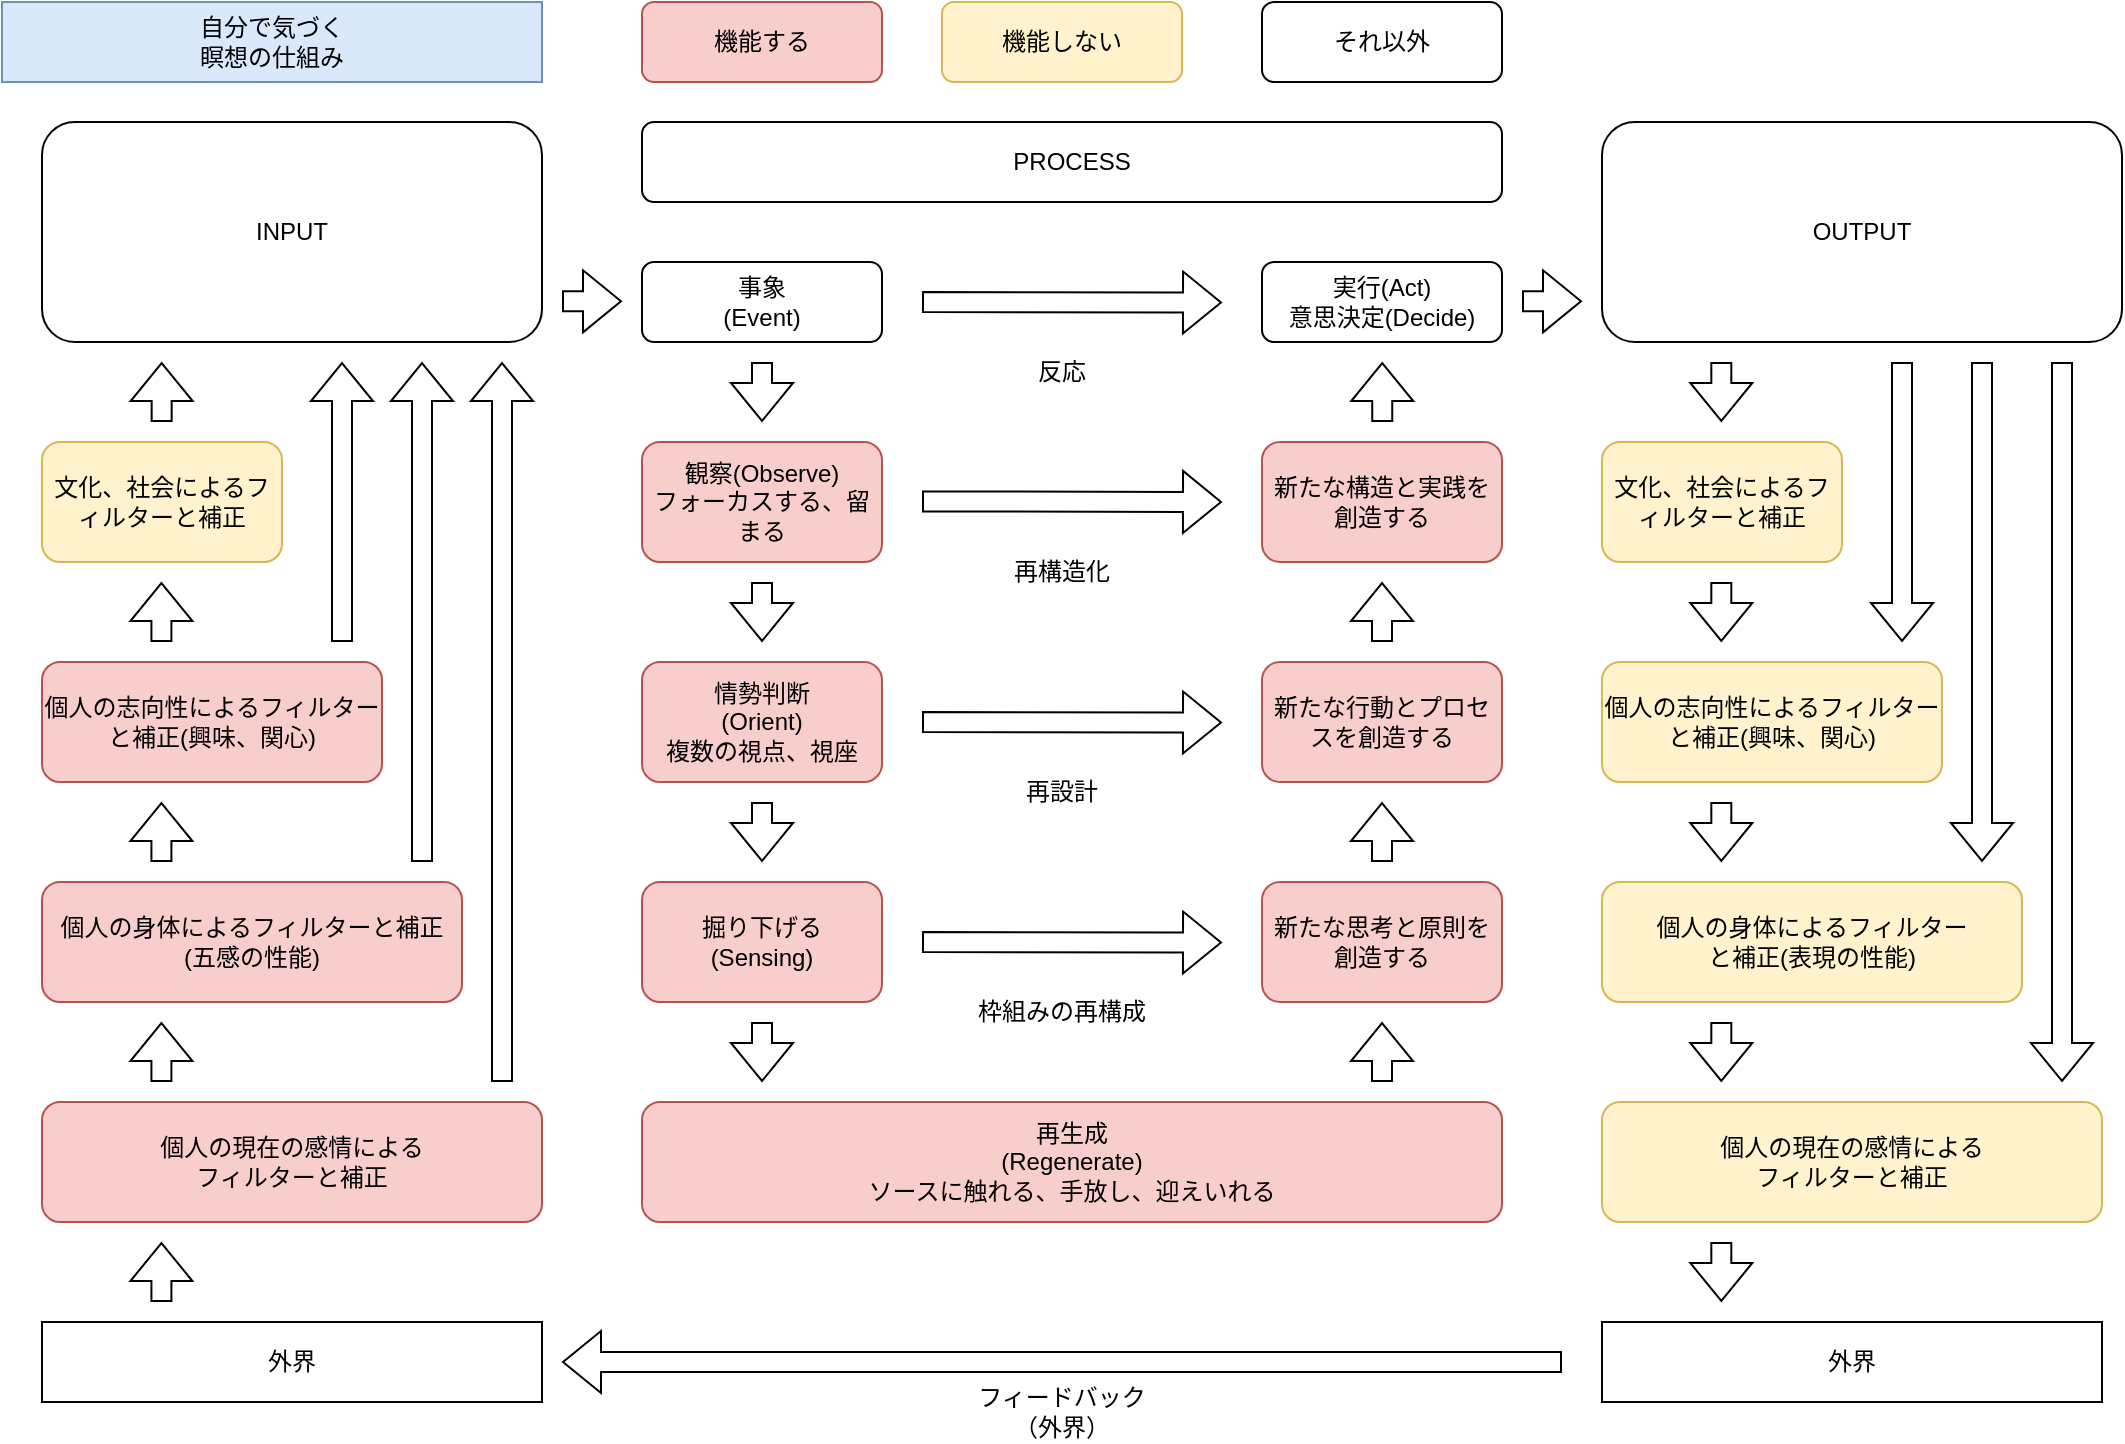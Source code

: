 <mxfile version="27.0.6">
  <diagram name="ページ1" id="k0JsH1NwCoPHk9hEPvyp">
    <mxGraphModel dx="1214" dy="873" grid="1" gridSize="10" guides="1" tooltips="1" connect="1" arrows="1" fold="1" page="1" pageScale="1" pageWidth="1169" pageHeight="827" math="0" shadow="0">
      <root>
        <mxCell id="0" />
        <mxCell id="1" parent="0" />
        <mxCell id="C3-1qT_cKMizSYInRuVy-1" value="自分で気づく&lt;div&gt;瞑想の仕組み&lt;/div&gt;" style="text;html=1;align=center;verticalAlign=middle;whiteSpace=wrap;rounded=0;fillColor=#dae8fc;strokeColor=#6c8ebf;" parent="1" vertex="1">
          <mxGeometry x="80" y="30" width="270" height="40" as="geometry" />
        </mxCell>
        <mxCell id="C3-1qT_cKMizSYInRuVy-2" value="INPUT" style="rounded=1;whiteSpace=wrap;html=1;" parent="1" vertex="1">
          <mxGeometry x="100" y="90" width="250" height="110" as="geometry" />
        </mxCell>
        <mxCell id="C3-1qT_cKMizSYInRuVy-3" value="PROCESS" style="rounded=1;whiteSpace=wrap;html=1;" parent="1" vertex="1">
          <mxGeometry x="400" y="90" width="430" height="40" as="geometry" />
        </mxCell>
        <mxCell id="C3-1qT_cKMizSYInRuVy-4" value="OUTPUT" style="rounded=1;whiteSpace=wrap;html=1;" parent="1" vertex="1">
          <mxGeometry x="880" y="90" width="260" height="110" as="geometry" />
        </mxCell>
        <mxCell id="C3-1qT_cKMizSYInRuVy-5" value="個人の志向性によるフィルター&lt;br&gt;&lt;div&gt;&lt;span style=&quot;background-color: transparent; color: light-dark(rgb(0, 0, 0), rgb(255, 255, 255));&quot;&gt;と補正&lt;/span&gt;(興味、関心)&lt;/div&gt;" style="rounded=1;whiteSpace=wrap;html=1;fillColor=#f8cecc;strokeColor=#b85450;" parent="1" vertex="1">
          <mxGeometry x="100" y="360" width="170" height="60" as="geometry" />
        </mxCell>
        <mxCell id="C3-1qT_cKMizSYInRuVy-6" value="個人の身体によるフィルターと補正&lt;div&gt;(五感の性能)&lt;/div&gt;" style="rounded=1;whiteSpace=wrap;html=1;fillColor=#f8cecc;strokeColor=#b85450;" parent="1" vertex="1">
          <mxGeometry x="100" y="470" width="210" height="60" as="geometry" />
        </mxCell>
        <mxCell id="C3-1qT_cKMizSYInRuVy-7" value="" style="shape=flexArrow;endArrow=classic;html=1;rounded=0;" parent="1" edge="1">
          <mxGeometry width="50" height="50" relative="1" as="geometry">
            <mxPoint x="159.71" y="680" as="sourcePoint" />
            <mxPoint x="159.71" y="650" as="targetPoint" />
          </mxGeometry>
        </mxCell>
        <mxCell id="C3-1qT_cKMizSYInRuVy-8" value="外界" style="rounded=0;whiteSpace=wrap;html=1;" parent="1" vertex="1">
          <mxGeometry x="100" y="690" width="250" height="40" as="geometry" />
        </mxCell>
        <mxCell id="C3-1qT_cKMizSYInRuVy-9" value="機能する" style="rounded=1;whiteSpace=wrap;html=1;fillColor=#f8cecc;strokeColor=#b85450;" parent="1" vertex="1">
          <mxGeometry x="400" y="30" width="120" height="40" as="geometry" />
        </mxCell>
        <mxCell id="C3-1qT_cKMizSYInRuVy-10" value="" style="shape=flexArrow;endArrow=classic;html=1;rounded=0;" parent="1" edge="1">
          <mxGeometry width="50" height="50" relative="1" as="geometry">
            <mxPoint x="159.71" y="570" as="sourcePoint" />
            <mxPoint x="159.71" y="540" as="targetPoint" />
          </mxGeometry>
        </mxCell>
        <mxCell id="C3-1qT_cKMizSYInRuVy-11" value="" style="shape=flexArrow;endArrow=classic;html=1;rounded=0;" parent="1" edge="1">
          <mxGeometry width="50" height="50" relative="1" as="geometry">
            <mxPoint x="159.71" y="460" as="sourcePoint" />
            <mxPoint x="159.71" y="430" as="targetPoint" />
          </mxGeometry>
        </mxCell>
        <mxCell id="C3-1qT_cKMizSYInRuVy-12" value="文化、社会によるフィルターと補正" style="rounded=1;whiteSpace=wrap;html=1;fillColor=#fff2cc;strokeColor=#d6b656;" parent="1" vertex="1">
          <mxGeometry x="100" y="250" width="120" height="60" as="geometry" />
        </mxCell>
        <mxCell id="C3-1qT_cKMizSYInRuVy-13" value="" style="shape=flexArrow;endArrow=classic;html=1;rounded=0;" parent="1" edge="1">
          <mxGeometry width="50" height="50" relative="1" as="geometry">
            <mxPoint x="159.71" y="350" as="sourcePoint" />
            <mxPoint x="159.71" y="320" as="targetPoint" />
          </mxGeometry>
        </mxCell>
        <mxCell id="C3-1qT_cKMizSYInRuVy-15" value="" style="shape=flexArrow;endArrow=classic;html=1;rounded=0;" parent="1" edge="1">
          <mxGeometry width="50" height="50" relative="1" as="geometry">
            <mxPoint x="159.83" y="240" as="sourcePoint" />
            <mxPoint x="159.83" y="210" as="targetPoint" />
          </mxGeometry>
        </mxCell>
        <mxCell id="C3-1qT_cKMizSYInRuVy-16" value="" style="shape=flexArrow;endArrow=classic;html=1;rounded=0;" parent="1" edge="1">
          <mxGeometry width="50" height="50" relative="1" as="geometry">
            <mxPoint x="360" y="179.66" as="sourcePoint" />
            <mxPoint x="390" y="179.66" as="targetPoint" />
          </mxGeometry>
        </mxCell>
        <mxCell id="C3-1qT_cKMizSYInRuVy-17" value="&lt;div&gt;観察&lt;span style=&quot;background-color: transparent; color: light-dark(rgb(0, 0, 0), rgb(255, 255, 255));&quot;&gt;(Observe)&lt;/span&gt;&lt;/div&gt;&lt;div&gt;フォーカスする、留まる&lt;/div&gt;" style="rounded=1;whiteSpace=wrap;html=1;fillColor=#f8cecc;strokeColor=#b85450;" parent="1" vertex="1">
          <mxGeometry x="400" y="250" width="120" height="60" as="geometry" />
        </mxCell>
        <mxCell id="C3-1qT_cKMizSYInRuVy-18" value="個人の現在の感情による&lt;div&gt;フィルターと補正&lt;/div&gt;" style="rounded=1;whiteSpace=wrap;html=1;fillColor=#f8cecc;strokeColor=#b85450;" parent="1" vertex="1">
          <mxGeometry x="100" y="580" width="250" height="60" as="geometry" />
        </mxCell>
        <mxCell id="C3-1qT_cKMizSYInRuVy-19" value="" style="shape=flexArrow;endArrow=classic;html=1;rounded=0;" parent="1" edge="1">
          <mxGeometry width="50" height="50" relative="1" as="geometry">
            <mxPoint x="330" y="570" as="sourcePoint" />
            <mxPoint x="330" y="210" as="targetPoint" />
          </mxGeometry>
        </mxCell>
        <mxCell id="C3-1qT_cKMizSYInRuVy-20" value="" style="shape=flexArrow;endArrow=classic;html=1;rounded=0;" parent="1" edge="1">
          <mxGeometry width="50" height="50" relative="1" as="geometry">
            <mxPoint x="290" y="460" as="sourcePoint" />
            <mxPoint x="290" y="210" as="targetPoint" />
          </mxGeometry>
        </mxCell>
        <mxCell id="C3-1qT_cKMizSYInRuVy-21" value="" style="shape=flexArrow;endArrow=classic;html=1;rounded=0;" parent="1" edge="1">
          <mxGeometry width="50" height="50" relative="1" as="geometry">
            <mxPoint x="250" y="350" as="sourcePoint" />
            <mxPoint x="250" y="210" as="targetPoint" />
          </mxGeometry>
        </mxCell>
        <mxCell id="C3-1qT_cKMizSYInRuVy-22" value="個人の志向性によるフィルター&lt;div&gt;と補正(興味、関心)&lt;/div&gt;" style="rounded=1;whiteSpace=wrap;html=1;fillColor=#fff2cc;strokeColor=#d6b656;" parent="1" vertex="1">
          <mxGeometry x="880" y="360" width="170" height="60" as="geometry" />
        </mxCell>
        <mxCell id="C3-1qT_cKMizSYInRuVy-23" value="個人の身体によるフィルター&lt;div&gt;と補正(表現の性能)&lt;/div&gt;" style="rounded=1;whiteSpace=wrap;html=1;fillColor=#fff2cc;strokeColor=#d6b656;" parent="1" vertex="1">
          <mxGeometry x="880" y="470" width="210" height="60" as="geometry" />
        </mxCell>
        <mxCell id="C3-1qT_cKMizSYInRuVy-24" value="文化、社会によるフィルターと補正" style="rounded=1;whiteSpace=wrap;html=1;fillColor=#fff2cc;strokeColor=#d6b656;" parent="1" vertex="1">
          <mxGeometry x="880" y="250" width="120" height="60" as="geometry" />
        </mxCell>
        <mxCell id="C3-1qT_cKMizSYInRuVy-25" value="個人の現在の感情による&lt;div&gt;フィルターと補正&lt;/div&gt;" style="rounded=1;whiteSpace=wrap;html=1;fillColor=#fff2cc;strokeColor=#d6b656;" parent="1" vertex="1">
          <mxGeometry x="880" y="580" width="250" height="60" as="geometry" />
        </mxCell>
        <mxCell id="C3-1qT_cKMizSYInRuVy-26" value="外界" style="rounded=0;whiteSpace=wrap;html=1;" parent="1" vertex="1">
          <mxGeometry x="880" y="690" width="250" height="40" as="geometry" />
        </mxCell>
        <mxCell id="C3-1qT_cKMizSYInRuVy-27" value="" style="shape=flexArrow;endArrow=classic;html=1;rounded=0;" parent="1" edge="1">
          <mxGeometry width="50" height="50" relative="1" as="geometry">
            <mxPoint x="840" y="179.66" as="sourcePoint" />
            <mxPoint x="870" y="179.66" as="targetPoint" />
          </mxGeometry>
        </mxCell>
        <mxCell id="C3-1qT_cKMizSYInRuVy-28" value="" style="shape=flexArrow;endArrow=classic;html=1;rounded=0;" parent="1" edge="1">
          <mxGeometry width="50" height="50" relative="1" as="geometry">
            <mxPoint x="939.66" y="210" as="sourcePoint" />
            <mxPoint x="939.66" y="240" as="targetPoint" />
          </mxGeometry>
        </mxCell>
        <mxCell id="C3-1qT_cKMizSYInRuVy-29" value="" style="shape=flexArrow;endArrow=classic;html=1;rounded=0;" parent="1" edge="1">
          <mxGeometry width="50" height="50" relative="1" as="geometry">
            <mxPoint x="939.66" y="320" as="sourcePoint" />
            <mxPoint x="939.66" y="350" as="targetPoint" />
          </mxGeometry>
        </mxCell>
        <mxCell id="C3-1qT_cKMizSYInRuVy-31" value="" style="shape=flexArrow;endArrow=classic;html=1;rounded=0;" parent="1" edge="1">
          <mxGeometry width="50" height="50" relative="1" as="geometry">
            <mxPoint x="939.66" y="430" as="sourcePoint" />
            <mxPoint x="939.66" y="460" as="targetPoint" />
          </mxGeometry>
        </mxCell>
        <mxCell id="C3-1qT_cKMizSYInRuVy-32" value="" style="shape=flexArrow;endArrow=classic;html=1;rounded=0;" parent="1" edge="1">
          <mxGeometry width="50" height="50" relative="1" as="geometry">
            <mxPoint x="939.66" y="540" as="sourcePoint" />
            <mxPoint x="939.66" y="570" as="targetPoint" />
          </mxGeometry>
        </mxCell>
        <mxCell id="C3-1qT_cKMizSYInRuVy-33" value="" style="shape=flexArrow;endArrow=classic;html=1;rounded=0;" parent="1" edge="1">
          <mxGeometry width="50" height="50" relative="1" as="geometry">
            <mxPoint x="939.66" y="650" as="sourcePoint" />
            <mxPoint x="939.66" y="680" as="targetPoint" />
          </mxGeometry>
        </mxCell>
        <mxCell id="C3-1qT_cKMizSYInRuVy-34" value="" style="shape=flexArrow;endArrow=classic;html=1;rounded=0;" parent="1" edge="1">
          <mxGeometry width="50" height="50" relative="1" as="geometry">
            <mxPoint x="860" y="710" as="sourcePoint" />
            <mxPoint x="360" y="710" as="targetPoint" />
          </mxGeometry>
        </mxCell>
        <mxCell id="C3-1qT_cKMizSYInRuVy-35" value="" style="shape=flexArrow;endArrow=classic;html=1;rounded=0;" parent="1" edge="1">
          <mxGeometry width="50" height="50" relative="1" as="geometry">
            <mxPoint x="1030" y="210" as="sourcePoint" />
            <mxPoint x="1030" y="350" as="targetPoint" />
          </mxGeometry>
        </mxCell>
        <mxCell id="C3-1qT_cKMizSYInRuVy-36" value="" style="shape=flexArrow;endArrow=classic;html=1;rounded=0;" parent="1" edge="1">
          <mxGeometry width="50" height="50" relative="1" as="geometry">
            <mxPoint x="1070" y="210" as="sourcePoint" />
            <mxPoint x="1070" y="460" as="targetPoint" />
          </mxGeometry>
        </mxCell>
        <mxCell id="C3-1qT_cKMizSYInRuVy-37" value="" style="shape=flexArrow;endArrow=classic;html=1;rounded=0;" parent="1" edge="1">
          <mxGeometry width="50" height="50" relative="1" as="geometry">
            <mxPoint x="1110" y="210" as="sourcePoint" />
            <mxPoint x="1110" y="570" as="targetPoint" />
          </mxGeometry>
        </mxCell>
        <mxCell id="C3-1qT_cKMizSYInRuVy-38" value="フィードバック&lt;div&gt;（外界）&lt;/div&gt;" style="text;html=1;align=center;verticalAlign=middle;whiteSpace=wrap;rounded=0;" parent="1" vertex="1">
          <mxGeometry x="565" y="720" width="90" height="30" as="geometry" />
        </mxCell>
        <mxCell id="C3-1qT_cKMizSYInRuVy-39" value="情勢判断&lt;div&gt;(Orient)&lt;/div&gt;&lt;div&gt;複数の視点、視座&lt;/div&gt;" style="rounded=1;whiteSpace=wrap;html=1;fillColor=#f8cecc;strokeColor=#b85450;" parent="1" vertex="1">
          <mxGeometry x="400" y="360" width="120" height="60" as="geometry" />
        </mxCell>
        <mxCell id="C3-1qT_cKMizSYInRuVy-40" value="掘り下げる&lt;div&gt;(Sensing)&lt;/div&gt;" style="rounded=1;whiteSpace=wrap;html=1;fillColor=#f8cecc;strokeColor=#b85450;" parent="1" vertex="1">
          <mxGeometry x="400" y="470" width="120" height="60" as="geometry" />
        </mxCell>
        <mxCell id="C3-1qT_cKMizSYInRuVy-41" value="&lt;div&gt;再生成&lt;br&gt;(Regenerate)&lt;/div&gt;ソースに触れる、手放し、迎えいれる" style="rounded=1;whiteSpace=wrap;html=1;fillColor=#f8cecc;strokeColor=#b85450;" parent="1" vertex="1">
          <mxGeometry x="400" y="580" width="430" height="60" as="geometry" />
        </mxCell>
        <mxCell id="C3-1qT_cKMizSYInRuVy-42" value="新たな思考と原則を創造する" style="rounded=1;whiteSpace=wrap;html=1;fillColor=#f8cecc;strokeColor=#b85450;" parent="1" vertex="1">
          <mxGeometry x="710" y="470" width="120" height="60" as="geometry" />
        </mxCell>
        <mxCell id="C3-1qT_cKMizSYInRuVy-45" value="新たな行動とプロセスを創造する" style="rounded=1;whiteSpace=wrap;html=1;fillColor=#f8cecc;strokeColor=#b85450;" parent="1" vertex="1">
          <mxGeometry x="710" y="360" width="120" height="60" as="geometry" />
        </mxCell>
        <mxCell id="C3-1qT_cKMizSYInRuVy-46" value="新たな構造と実践を創造する" style="rounded=1;whiteSpace=wrap;html=1;fillColor=#f8cecc;strokeColor=#b85450;" parent="1" vertex="1">
          <mxGeometry x="710" y="250" width="120" height="60" as="geometry" />
        </mxCell>
        <mxCell id="C3-1qT_cKMizSYInRuVy-47" value="" style="shape=flexArrow;endArrow=classic;html=1;rounded=0;" parent="1" edge="1">
          <mxGeometry width="50" height="50" relative="1" as="geometry">
            <mxPoint x="460.0" y="210" as="sourcePoint" />
            <mxPoint x="460.0" y="240" as="targetPoint" />
          </mxGeometry>
        </mxCell>
        <mxCell id="C3-1qT_cKMizSYInRuVy-48" value="" style="shape=flexArrow;endArrow=classic;html=1;rounded=0;" parent="1" edge="1">
          <mxGeometry width="50" height="50" relative="1" as="geometry">
            <mxPoint x="460.0" y="320" as="sourcePoint" />
            <mxPoint x="460.0" y="350" as="targetPoint" />
          </mxGeometry>
        </mxCell>
        <mxCell id="C3-1qT_cKMizSYInRuVy-49" value="" style="shape=flexArrow;endArrow=classic;html=1;rounded=0;" parent="1" edge="1">
          <mxGeometry width="50" height="50" relative="1" as="geometry">
            <mxPoint x="460.0" y="430" as="sourcePoint" />
            <mxPoint x="460.0" y="460" as="targetPoint" />
          </mxGeometry>
        </mxCell>
        <mxCell id="C3-1qT_cKMizSYInRuVy-50" value="" style="shape=flexArrow;endArrow=classic;html=1;rounded=0;" parent="1" edge="1">
          <mxGeometry width="50" height="50" relative="1" as="geometry">
            <mxPoint x="460.0" y="540" as="sourcePoint" />
            <mxPoint x="460.0" y="570" as="targetPoint" />
          </mxGeometry>
        </mxCell>
        <mxCell id="C3-1qT_cKMizSYInRuVy-51" value="" style="shape=flexArrow;endArrow=classic;html=1;rounded=0;" parent="1" edge="1">
          <mxGeometry width="50" height="50" relative="1" as="geometry">
            <mxPoint x="770" y="570" as="sourcePoint" />
            <mxPoint x="770" y="540" as="targetPoint" />
          </mxGeometry>
        </mxCell>
        <mxCell id="C3-1qT_cKMizSYInRuVy-52" value="" style="shape=flexArrow;endArrow=classic;html=1;rounded=0;" parent="1" edge="1">
          <mxGeometry width="50" height="50" relative="1" as="geometry">
            <mxPoint x="770" y="460" as="sourcePoint" />
            <mxPoint x="770" y="430" as="targetPoint" />
          </mxGeometry>
        </mxCell>
        <mxCell id="C3-1qT_cKMizSYInRuVy-53" value="" style="shape=flexArrow;endArrow=classic;html=1;rounded=0;" parent="1" edge="1">
          <mxGeometry width="50" height="50" relative="1" as="geometry">
            <mxPoint x="770" y="350" as="sourcePoint" />
            <mxPoint x="770" y="320" as="targetPoint" />
          </mxGeometry>
        </mxCell>
        <mxCell id="C3-1qT_cKMizSYInRuVy-54" value="" style="shape=flexArrow;endArrow=classic;html=1;rounded=0;" parent="1" edge="1">
          <mxGeometry width="50" height="50" relative="1" as="geometry">
            <mxPoint x="770.12" y="240" as="sourcePoint" />
            <mxPoint x="770.12" y="210" as="targetPoint" />
          </mxGeometry>
        </mxCell>
        <mxCell id="C3-1qT_cKMizSYInRuVy-55" value="" style="shape=flexArrow;endArrow=classic;html=1;rounded=0;" parent="1" edge="1">
          <mxGeometry width="50" height="50" relative="1" as="geometry">
            <mxPoint x="540" y="279.71" as="sourcePoint" />
            <mxPoint x="690" y="280" as="targetPoint" />
          </mxGeometry>
        </mxCell>
        <mxCell id="C3-1qT_cKMizSYInRuVy-56" value="再構造化" style="text;html=1;align=center;verticalAlign=middle;whiteSpace=wrap;rounded=0;" parent="1" vertex="1">
          <mxGeometry x="550" y="300" width="120" height="30" as="geometry" />
        </mxCell>
        <mxCell id="C3-1qT_cKMizSYInRuVy-57" value="事象&lt;div&gt;(Event)&lt;/div&gt;" style="rounded=1;whiteSpace=wrap;html=1;" parent="1" vertex="1">
          <mxGeometry x="400" y="160" width="120" height="40" as="geometry" />
        </mxCell>
        <mxCell id="C3-1qT_cKMizSYInRuVy-58" value="実行&lt;span style=&quot;background-color: transparent; color: light-dark(rgb(0, 0, 0), rgb(255, 255, 255));&quot;&gt;(Act)&lt;/span&gt;&lt;div&gt;意思決定(Decide)&lt;/div&gt;" style="rounded=1;whiteSpace=wrap;html=1;" parent="1" vertex="1">
          <mxGeometry x="710" y="160" width="120" height="40" as="geometry" />
        </mxCell>
        <mxCell id="C3-1qT_cKMizSYInRuVy-59" value="" style="shape=flexArrow;endArrow=classic;html=1;rounded=0;" parent="1" edge="1">
          <mxGeometry width="50" height="50" relative="1" as="geometry">
            <mxPoint x="540" y="180.0" as="sourcePoint" />
            <mxPoint x="690" y="180.29" as="targetPoint" />
          </mxGeometry>
        </mxCell>
        <mxCell id="C3-1qT_cKMizSYInRuVy-60" value="反応" style="text;html=1;align=center;verticalAlign=middle;whiteSpace=wrap;rounded=0;" parent="1" vertex="1">
          <mxGeometry x="550" y="200" width="120" height="30" as="geometry" />
        </mxCell>
        <mxCell id="C3-1qT_cKMizSYInRuVy-61" value="" style="shape=flexArrow;endArrow=classic;html=1;rounded=0;" parent="1" edge="1">
          <mxGeometry width="50" height="50" relative="1" as="geometry">
            <mxPoint x="540" y="390.0" as="sourcePoint" />
            <mxPoint x="690" y="390.29" as="targetPoint" />
          </mxGeometry>
        </mxCell>
        <mxCell id="C3-1qT_cKMizSYInRuVy-62" value="再設計" style="text;html=1;align=center;verticalAlign=middle;whiteSpace=wrap;rounded=0;" parent="1" vertex="1">
          <mxGeometry x="550" y="410" width="120" height="30" as="geometry" />
        </mxCell>
        <mxCell id="C3-1qT_cKMizSYInRuVy-63" value="" style="shape=flexArrow;endArrow=classic;html=1;rounded=0;" parent="1" edge="1">
          <mxGeometry width="50" height="50" relative="1" as="geometry">
            <mxPoint x="540" y="500.0" as="sourcePoint" />
            <mxPoint x="690" y="500.29" as="targetPoint" />
          </mxGeometry>
        </mxCell>
        <mxCell id="C3-1qT_cKMizSYInRuVy-64" value="枠組みの再構成" style="text;html=1;align=center;verticalAlign=middle;whiteSpace=wrap;rounded=0;" parent="1" vertex="1">
          <mxGeometry x="550" y="520" width="120" height="30" as="geometry" />
        </mxCell>
        <mxCell id="C3-1qT_cKMizSYInRuVy-65" value="機能しない" style="rounded=1;whiteSpace=wrap;html=1;fillColor=#fff2cc;strokeColor=#d6b656;" parent="1" vertex="1">
          <mxGeometry x="550" y="30" width="120" height="40" as="geometry" />
        </mxCell>
        <mxCell id="4ew3Fs43Ngu5i7VK99dY-3" value="それ以外" style="rounded=1;whiteSpace=wrap;html=1;" vertex="1" parent="1">
          <mxGeometry x="710" y="30" width="120" height="40" as="geometry" />
        </mxCell>
      </root>
    </mxGraphModel>
  </diagram>
</mxfile>
